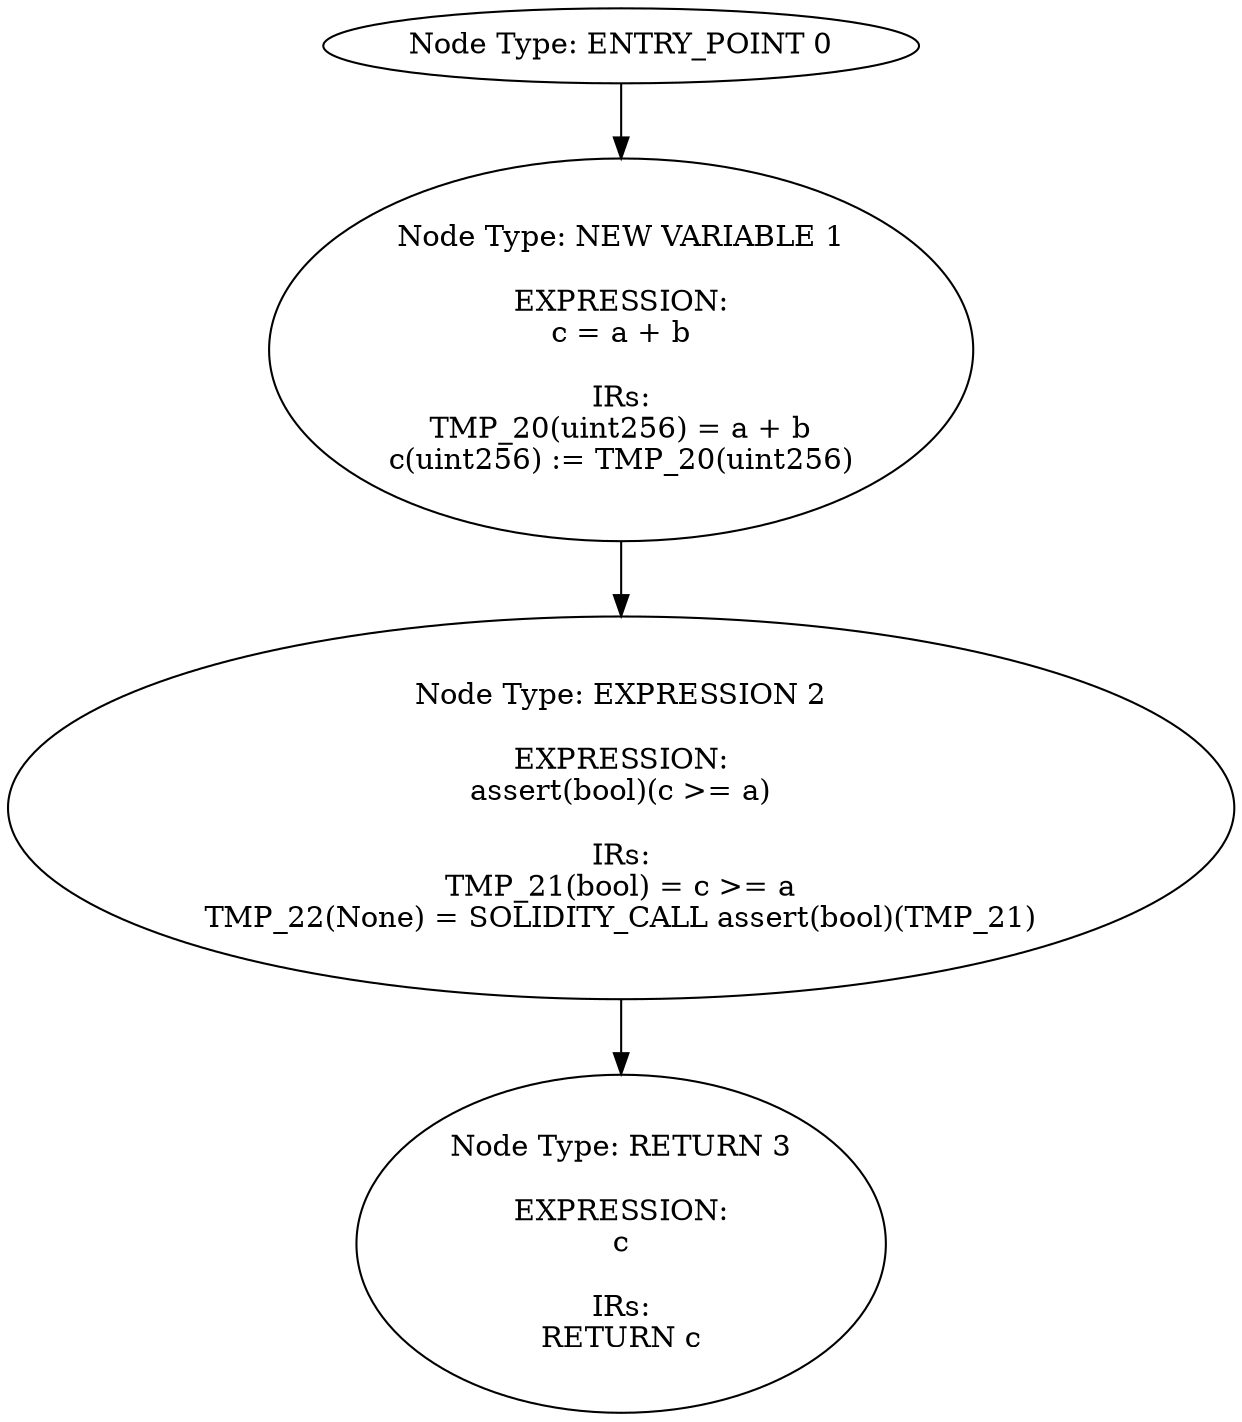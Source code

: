 digraph{
0[label="Node Type: ENTRY_POINT 0
"];
0->1;
1[label="Node Type: NEW VARIABLE 1

EXPRESSION:
c = a + b

IRs:
TMP_20(uint256) = a + b
c(uint256) := TMP_20(uint256)"];
1->2;
2[label="Node Type: EXPRESSION 2

EXPRESSION:
assert(bool)(c >= a)

IRs:
TMP_21(bool) = c >= a
TMP_22(None) = SOLIDITY_CALL assert(bool)(TMP_21)"];
2->3;
3[label="Node Type: RETURN 3

EXPRESSION:
c

IRs:
RETURN c"];
}
